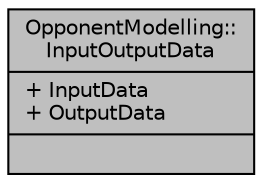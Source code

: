 digraph "OpponentModelling::InputOutputData"
{
  edge [fontname="Helvetica",fontsize="10",labelfontname="Helvetica",labelfontsize="10"];
  node [fontname="Helvetica",fontsize="10",shape=record];
  Node1 [label="{OpponentModelling::\lInputOutputData\n|+ InputData\l+ OutputData\l|}",height=0.2,width=0.4,color="black", fillcolor="grey75", style="filled", fontcolor="black"];
}
